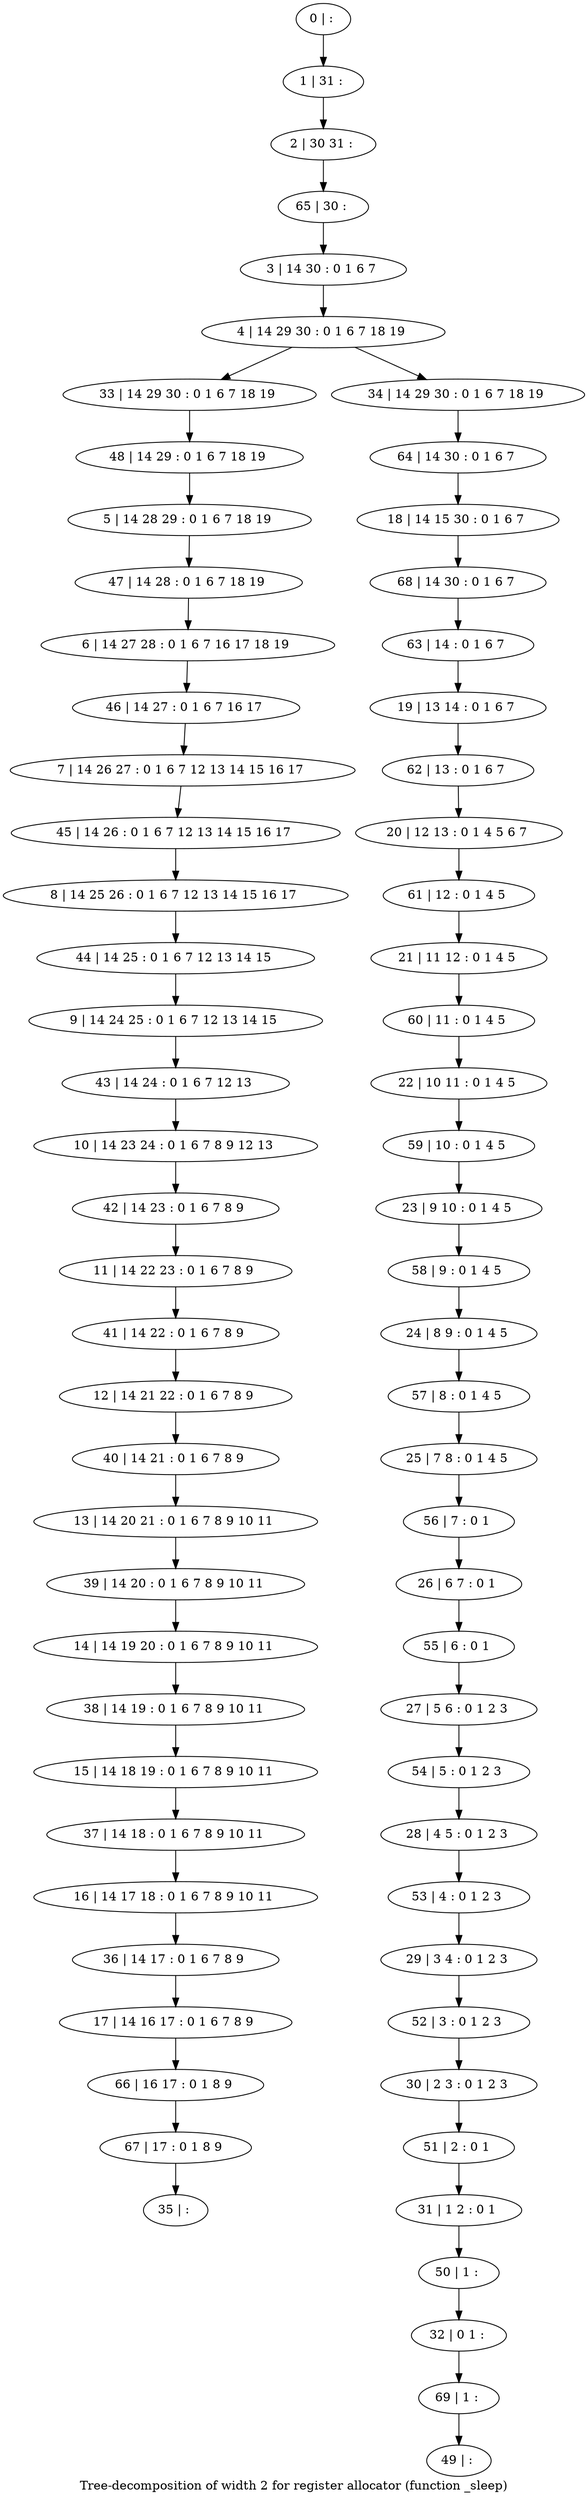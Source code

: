 digraph G {
graph [label="Tree-decomposition of width 2 for register allocator (function _sleep)"]
0[label="0 | : "];
1[label="1 | 31 : "];
2[label="2 | 30 31 : "];
3[label="3 | 14 30 : 0 1 6 7 "];
4[label="4 | 14 29 30 : 0 1 6 7 18 19 "];
5[label="5 | 14 28 29 : 0 1 6 7 18 19 "];
6[label="6 | 14 27 28 : 0 1 6 7 16 17 18 19 "];
7[label="7 | 14 26 27 : 0 1 6 7 12 13 14 15 16 17 "];
8[label="8 | 14 25 26 : 0 1 6 7 12 13 14 15 16 17 "];
9[label="9 | 14 24 25 : 0 1 6 7 12 13 14 15 "];
10[label="10 | 14 23 24 : 0 1 6 7 8 9 12 13 "];
11[label="11 | 14 22 23 : 0 1 6 7 8 9 "];
12[label="12 | 14 21 22 : 0 1 6 7 8 9 "];
13[label="13 | 14 20 21 : 0 1 6 7 8 9 10 11 "];
14[label="14 | 14 19 20 : 0 1 6 7 8 9 10 11 "];
15[label="15 | 14 18 19 : 0 1 6 7 8 9 10 11 "];
16[label="16 | 14 17 18 : 0 1 6 7 8 9 10 11 "];
17[label="17 | 14 16 17 : 0 1 6 7 8 9 "];
18[label="18 | 14 15 30 : 0 1 6 7 "];
19[label="19 | 13 14 : 0 1 6 7 "];
20[label="20 | 12 13 : 0 1 4 5 6 7 "];
21[label="21 | 11 12 : 0 1 4 5 "];
22[label="22 | 10 11 : 0 1 4 5 "];
23[label="23 | 9 10 : 0 1 4 5 "];
24[label="24 | 8 9 : 0 1 4 5 "];
25[label="25 | 7 8 : 0 1 4 5 "];
26[label="26 | 6 7 : 0 1 "];
27[label="27 | 5 6 : 0 1 2 3 "];
28[label="28 | 4 5 : 0 1 2 3 "];
29[label="29 | 3 4 : 0 1 2 3 "];
30[label="30 | 2 3 : 0 1 2 3 "];
31[label="31 | 1 2 : 0 1 "];
32[label="32 | 0 1 : "];
33[label="33 | 14 29 30 : 0 1 6 7 18 19 "];
34[label="34 | 14 29 30 : 0 1 6 7 18 19 "];
35[label="35 | : "];
36[label="36 | 14 17 : 0 1 6 7 8 9 "];
37[label="37 | 14 18 : 0 1 6 7 8 9 10 11 "];
38[label="38 | 14 19 : 0 1 6 7 8 9 10 11 "];
39[label="39 | 14 20 : 0 1 6 7 8 9 10 11 "];
40[label="40 | 14 21 : 0 1 6 7 8 9 "];
41[label="41 | 14 22 : 0 1 6 7 8 9 "];
42[label="42 | 14 23 : 0 1 6 7 8 9 "];
43[label="43 | 14 24 : 0 1 6 7 12 13 "];
44[label="44 | 14 25 : 0 1 6 7 12 13 14 15 "];
45[label="45 | 14 26 : 0 1 6 7 12 13 14 15 16 17 "];
46[label="46 | 14 27 : 0 1 6 7 16 17 "];
47[label="47 | 14 28 : 0 1 6 7 18 19 "];
48[label="48 | 14 29 : 0 1 6 7 18 19 "];
49[label="49 | : "];
50[label="50 | 1 : "];
51[label="51 | 2 : 0 1 "];
52[label="52 | 3 : 0 1 2 3 "];
53[label="53 | 4 : 0 1 2 3 "];
54[label="54 | 5 : 0 1 2 3 "];
55[label="55 | 6 : 0 1 "];
56[label="56 | 7 : 0 1 "];
57[label="57 | 8 : 0 1 4 5 "];
58[label="58 | 9 : 0 1 4 5 "];
59[label="59 | 10 : 0 1 4 5 "];
60[label="60 | 11 : 0 1 4 5 "];
61[label="61 | 12 : 0 1 4 5 "];
62[label="62 | 13 : 0 1 6 7 "];
63[label="63 | 14 : 0 1 6 7 "];
64[label="64 | 14 30 : 0 1 6 7 "];
65[label="65 | 30 : "];
66[label="66 | 16 17 : 0 1 8 9 "];
67[label="67 | 17 : 0 1 8 9 "];
68[label="68 | 14 30 : 0 1 6 7 "];
69[label="69 | 1 : "];
0->1 ;
1->2 ;
3->4 ;
4->33 ;
4->34 ;
36->17 ;
16->36 ;
37->16 ;
15->37 ;
38->15 ;
14->38 ;
39->14 ;
13->39 ;
40->13 ;
12->40 ;
41->12 ;
11->41 ;
42->11 ;
10->42 ;
43->10 ;
9->43 ;
44->9 ;
8->44 ;
45->8 ;
7->45 ;
46->7 ;
6->46 ;
47->6 ;
5->47 ;
48->5 ;
33->48 ;
50->32 ;
31->50 ;
51->31 ;
30->51 ;
52->30 ;
29->52 ;
53->29 ;
28->53 ;
54->28 ;
27->54 ;
55->27 ;
26->55 ;
56->26 ;
25->56 ;
57->25 ;
24->57 ;
58->24 ;
23->58 ;
59->23 ;
22->59 ;
60->22 ;
21->60 ;
61->21 ;
20->61 ;
62->20 ;
19->62 ;
63->19 ;
64->18 ;
34->64 ;
65->3 ;
2->65 ;
17->66 ;
67->35 ;
66->67 ;
68->63 ;
18->68 ;
69->49 ;
32->69 ;
}
